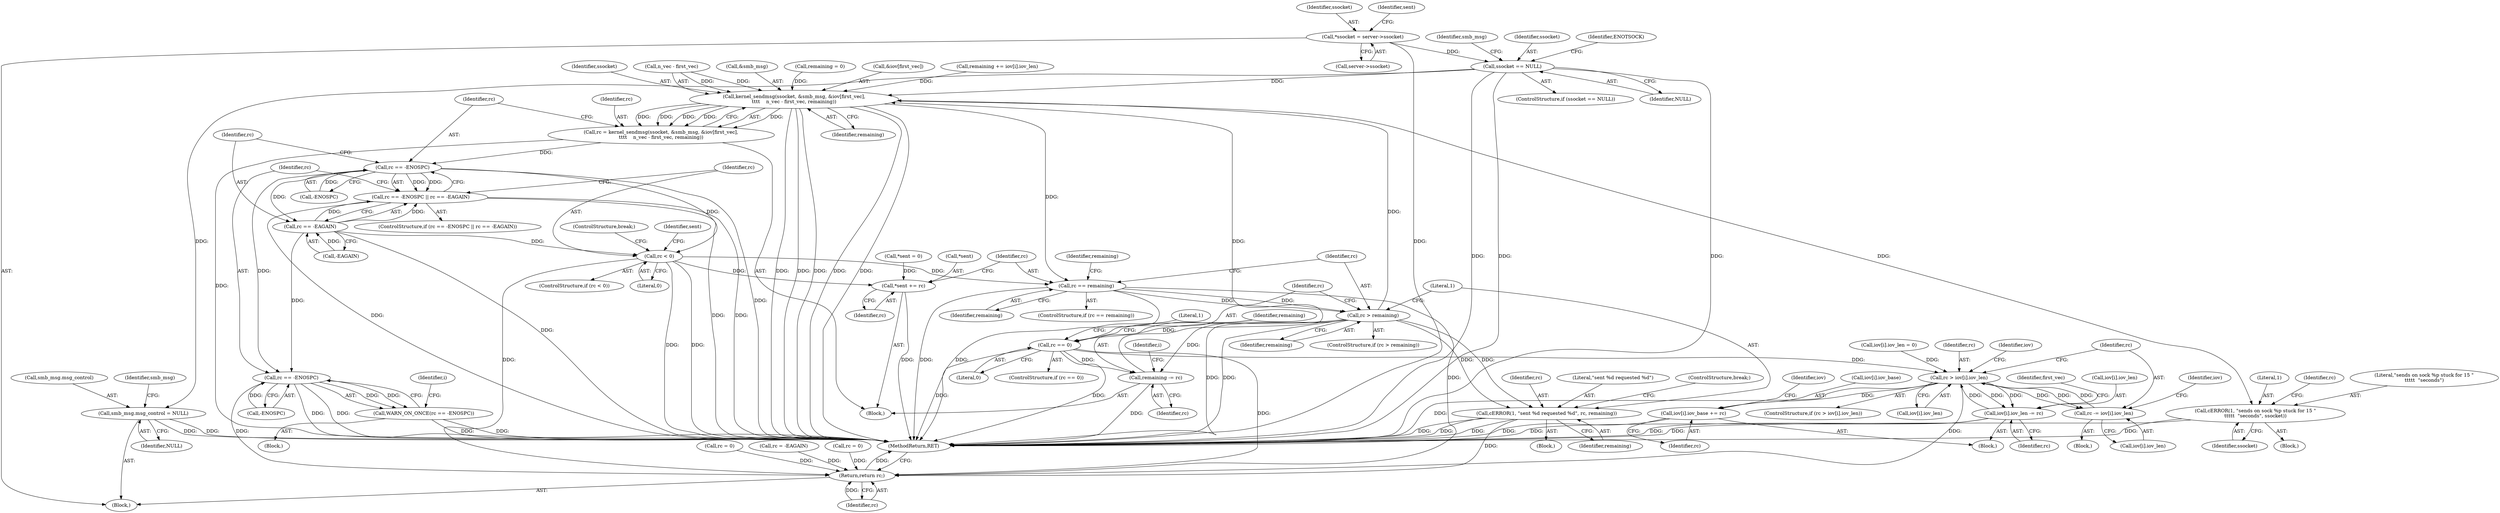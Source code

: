 digraph "0_linux_ea702b80e0bbb2448e201472127288beb82ca2fe@API" {
"1000138" [label="(Call,ssocket == NULL)"];
"1000128" [label="(Call,*ssocket = server->ssocket)"];
"1000160" [label="(Call,smb_msg.msg_control = NULL)"];
"1000214" [label="(Call,kernel_sendmsg(ssocket, &smb_msg, &iov[first_vec],\n\t\t\t\t    n_vec - first_vec, remaining))"];
"1000212" [label="(Call,rc = kernel_sendmsg(ssocket, &smb_msg, &iov[first_vec],\n\t\t\t\t    n_vec - first_vec, remaining))"];
"1000228" [label="(Call,rc == -ENOSPC)"];
"1000227" [label="(Call,rc == -ENOSPC || rc == -EAGAIN)"];
"1000232" [label="(Call,rc == -EAGAIN)"];
"1000238" [label="(Call,rc == -ENOSPC)"];
"1000237" [label="(Call,WARN_ON_ONCE(rc == -ENOSPC))"];
"1000381" [label="(Return,return rc;)"];
"1000273" [label="(Call,rc < 0)"];
"1000277" [label="(Call,*sent += rc)"];
"1000282" [label="(Call,rc == remaining)"];
"1000291" [label="(Call,rc > remaining)"];
"1000295" [label="(Call,cERROR(1, \"sent %d requested %d\", rc, remaining))"];
"1000302" [label="(Call,rc == 0)"];
"1000312" [label="(Call,remaining -= rc)"];
"1000333" [label="(Call,rc > iov[i].iov_len)"];
"1000341" [label="(Call,rc -= iov[i].iov_len)"];
"1000357" [label="(Call,iov[i].iov_base += rc)"];
"1000364" [label="(Call,iov[i].iov_len -= rc)"];
"1000258" [label="(Call,cERROR(1, \"sends on sock %p stuck for 15 \"\n\t\t\t\t\t  \"seconds\", ssocket))"];
"1000340" [label="(Block,)"];
"1000225" [label="(Identifier,remaining)"];
"1000382" [label="(Identifier,rc)"];
"1000276" [label="(ControlStructure,break;)"];
"1000281" [label="(ControlStructure,if (rc == remaining))"];
"1000234" [label="(Call,-EAGAIN)"];
"1000130" [label="(Call,server->ssocket)"];
"1000314" [label="(Identifier,rc)"];
"1000351" [label="(Identifier,iov)"];
"1000334" [label="(Identifier,rc)"];
"1000215" [label="(Identifier,ssocket)"];
"1000378" [label="(Call,rc = 0)"];
"1000137" [label="(ControlStructure,if (ssocket == NULL))"];
"1000263" [label="(Identifier,rc)"];
"1000260" [label="(Literal,\"sends on sock %p stuck for 15 \"\n\t\t\t\t\t  \"seconds\")"];
"1000280" [label="(Identifier,rc)"];
"1000212" [label="(Call,rc = kernel_sendmsg(ssocket, &smb_msg, &iov[first_vec],\n\t\t\t\t    n_vec - first_vec, remaining))"];
"1000262" [label="(Call,rc = -EAGAIN)"];
"1000226" [label="(ControlStructure,if (rc == -ENOSPC || rc == -EAGAIN))"];
"1000275" [label="(Literal,0)"];
"1000243" [label="(Identifier,i)"];
"1000367" [label="(Identifier,iov)"];
"1000240" [label="(Call,-ENOSPC)"];
"1000222" [label="(Call,n_vec - first_vec)"];
"1000279" [label="(Identifier,sent)"];
"1000342" [label="(Identifier,rc)"];
"1000313" [label="(Identifier,remaining)"];
"1000216" [label="(Call,&smb_msg)"];
"1000360" [label="(Identifier,iov)"];
"1000372" [label="(Identifier,first_vec)"];
"1000239" [label="(Identifier,rc)"];
"1000146" [label="(Identifier,smb_msg)"];
"1000357" [label="(Call,iov[i].iov_base += rc)"];
"1000161" [label="(Call,smb_msg.msg_control)"];
"1000356" [label="(Block,)"];
"1000304" [label="(Literal,0)"];
"1000133" [label="(Call,*sent = 0)"];
"1000227" [label="(Call,rc == -ENOSPC || rc == -EAGAIN)"];
"1000273" [label="(Call,rc < 0)"];
"1000312" [label="(Call,remaining -= rc)"];
"1000370" [label="(Identifier,rc)"];
"1000139" [label="(Identifier,ssocket)"];
"1000297" [label="(Literal,\"sent %d requested %d\")"];
"1000295" [label="(Call,cERROR(1, \"sent %d requested %d\", rc, remaining))"];
"1000332" [label="(ControlStructure,if (rc > iov[i].iov_len))"];
"1000333" [label="(Call,rc > iov[i].iov_len)"];
"1000278" [label="(Call,*sent)"];
"1000383" [label="(MethodReturn,RET)"];
"1000228" [label="(Call,rc == -ENOSPC)"];
"1000236" [label="(Block,)"];
"1000230" [label="(Call,-ENOSPC)"];
"1000277" [label="(Call,*sent += rc)"];
"1000187" [label="(Call,remaining = 0)"];
"1000343" [label="(Call,iov[i].iov_len)"];
"1000233" [label="(Identifier,rc)"];
"1000294" [label="(Block,)"];
"1000282" [label="(Call,rc == remaining)"];
"1000363" [label="(Identifier,rc)"];
"1000292" [label="(Identifier,rc)"];
"1000232" [label="(Call,rc == -EAGAIN)"];
"1000335" [label="(Call,iov[i].iov_len)"];
"1000112" [label="(Block,)"];
"1000218" [label="(Call,&iov[first_vec])"];
"1000274" [label="(Identifier,rc)"];
"1000358" [label="(Call,iov[i].iov_base)"];
"1000164" [label="(Identifier,NULL)"];
"1000140" [label="(Identifier,NULL)"];
"1000365" [label="(Call,iov[i].iov_len)"];
"1000129" [label="(Identifier,ssocket)"];
"1000238" [label="(Call,rc == -ENOSPC)"];
"1000135" [label="(Identifier,sent)"];
"1000261" [label="(Identifier,ssocket)"];
"1000214" [label="(Call,kernel_sendmsg(ssocket, &smb_msg, &iov[first_vec],\n\t\t\t\t    n_vec - first_vec, remaining))"];
"1000307" [label="(Literal,1)"];
"1000229" [label="(Identifier,rc)"];
"1000348" [label="(Call,iov[i].iov_len = 0)"];
"1000272" [label="(ControlStructure,if (rc < 0))"];
"1000341" [label="(Call,rc -= iov[i].iov_len)"];
"1000143" [label="(Identifier,ENOTSOCK)"];
"1000300" [label="(ControlStructure,break;)"];
"1000293" [label="(Identifier,remaining)"];
"1000128" [label="(Call,*ssocket = server->ssocket)"];
"1000258" [label="(Call,cERROR(1, \"sends on sock %p stuck for 15 \"\n\t\t\t\t\t  \"seconds\", ssocket))"];
"1000283" [label="(Identifier,rc)"];
"1000160" [label="(Call,smb_msg.msg_control = NULL)"];
"1000138" [label="(Call,ssocket == NULL)"];
"1000301" [label="(ControlStructure,if (rc == 0))"];
"1000381" [label="(Return,return rc;)"];
"1000211" [label="(Block,)"];
"1000296" [label="(Literal,1)"];
"1000290" [label="(ControlStructure,if (rc > remaining))"];
"1000114" [label="(Call,rc = 0)"];
"1000317" [label="(Identifier,i)"];
"1000291" [label="(Call,rc > remaining)"];
"1000299" [label="(Identifier,remaining)"];
"1000298" [label="(Identifier,rc)"];
"1000303" [label="(Identifier,rc)"];
"1000259" [label="(Literal,1)"];
"1000199" [label="(Call,remaining += iov[i].iov_len)"];
"1000284" [label="(Identifier,remaining)"];
"1000237" [label="(Call,WARN_ON_ONCE(rc == -ENOSPC))"];
"1000213" [label="(Identifier,rc)"];
"1000302" [label="(Call,rc == 0)"];
"1000257" [label="(Block,)"];
"1000287" [label="(Identifier,remaining)"];
"1000167" [label="(Identifier,smb_msg)"];
"1000364" [label="(Call,iov[i].iov_len -= rc)"];
"1000138" -> "1000137"  [label="AST: "];
"1000138" -> "1000140"  [label="CFG: "];
"1000139" -> "1000138"  [label="AST: "];
"1000140" -> "1000138"  [label="AST: "];
"1000143" -> "1000138"  [label="CFG: "];
"1000146" -> "1000138"  [label="CFG: "];
"1000138" -> "1000383"  [label="DDG: "];
"1000138" -> "1000383"  [label="DDG: "];
"1000138" -> "1000383"  [label="DDG: "];
"1000128" -> "1000138"  [label="DDG: "];
"1000138" -> "1000160"  [label="DDG: "];
"1000138" -> "1000214"  [label="DDG: "];
"1000128" -> "1000112"  [label="AST: "];
"1000128" -> "1000130"  [label="CFG: "];
"1000129" -> "1000128"  [label="AST: "];
"1000130" -> "1000128"  [label="AST: "];
"1000135" -> "1000128"  [label="CFG: "];
"1000128" -> "1000383"  [label="DDG: "];
"1000160" -> "1000112"  [label="AST: "];
"1000160" -> "1000164"  [label="CFG: "];
"1000161" -> "1000160"  [label="AST: "];
"1000164" -> "1000160"  [label="AST: "];
"1000167" -> "1000160"  [label="CFG: "];
"1000160" -> "1000383"  [label="DDG: "];
"1000160" -> "1000383"  [label="DDG: "];
"1000214" -> "1000212"  [label="AST: "];
"1000214" -> "1000225"  [label="CFG: "];
"1000215" -> "1000214"  [label="AST: "];
"1000216" -> "1000214"  [label="AST: "];
"1000218" -> "1000214"  [label="AST: "];
"1000222" -> "1000214"  [label="AST: "];
"1000225" -> "1000214"  [label="AST: "];
"1000212" -> "1000214"  [label="CFG: "];
"1000214" -> "1000383"  [label="DDG: "];
"1000214" -> "1000383"  [label="DDG: "];
"1000214" -> "1000383"  [label="DDG: "];
"1000214" -> "1000383"  [label="DDG: "];
"1000214" -> "1000383"  [label="DDG: "];
"1000214" -> "1000212"  [label="DDG: "];
"1000214" -> "1000212"  [label="DDG: "];
"1000214" -> "1000212"  [label="DDG: "];
"1000214" -> "1000212"  [label="DDG: "];
"1000214" -> "1000212"  [label="DDG: "];
"1000222" -> "1000214"  [label="DDG: "];
"1000222" -> "1000214"  [label="DDG: "];
"1000187" -> "1000214"  [label="DDG: "];
"1000312" -> "1000214"  [label="DDG: "];
"1000291" -> "1000214"  [label="DDG: "];
"1000199" -> "1000214"  [label="DDG: "];
"1000214" -> "1000258"  [label="DDG: "];
"1000214" -> "1000282"  [label="DDG: "];
"1000212" -> "1000211"  [label="AST: "];
"1000213" -> "1000212"  [label="AST: "];
"1000229" -> "1000212"  [label="CFG: "];
"1000212" -> "1000383"  [label="DDG: "];
"1000212" -> "1000228"  [label="DDG: "];
"1000228" -> "1000227"  [label="AST: "];
"1000228" -> "1000230"  [label="CFG: "];
"1000229" -> "1000228"  [label="AST: "];
"1000230" -> "1000228"  [label="AST: "];
"1000233" -> "1000228"  [label="CFG: "];
"1000227" -> "1000228"  [label="CFG: "];
"1000228" -> "1000383"  [label="DDG: "];
"1000228" -> "1000227"  [label="DDG: "];
"1000228" -> "1000227"  [label="DDG: "];
"1000230" -> "1000228"  [label="DDG: "];
"1000228" -> "1000232"  [label="DDG: "];
"1000228" -> "1000238"  [label="DDG: "];
"1000228" -> "1000273"  [label="DDG: "];
"1000227" -> "1000226"  [label="AST: "];
"1000227" -> "1000232"  [label="CFG: "];
"1000232" -> "1000227"  [label="AST: "];
"1000239" -> "1000227"  [label="CFG: "];
"1000274" -> "1000227"  [label="CFG: "];
"1000227" -> "1000383"  [label="DDG: "];
"1000227" -> "1000383"  [label="DDG: "];
"1000227" -> "1000383"  [label="DDG: "];
"1000232" -> "1000227"  [label="DDG: "];
"1000232" -> "1000227"  [label="DDG: "];
"1000232" -> "1000234"  [label="CFG: "];
"1000233" -> "1000232"  [label="AST: "];
"1000234" -> "1000232"  [label="AST: "];
"1000232" -> "1000383"  [label="DDG: "];
"1000234" -> "1000232"  [label="DDG: "];
"1000232" -> "1000238"  [label="DDG: "];
"1000232" -> "1000273"  [label="DDG: "];
"1000238" -> "1000237"  [label="AST: "];
"1000238" -> "1000240"  [label="CFG: "];
"1000239" -> "1000238"  [label="AST: "];
"1000240" -> "1000238"  [label="AST: "];
"1000237" -> "1000238"  [label="CFG: "];
"1000238" -> "1000383"  [label="DDG: "];
"1000238" -> "1000383"  [label="DDG: "];
"1000238" -> "1000237"  [label="DDG: "];
"1000238" -> "1000237"  [label="DDG: "];
"1000240" -> "1000238"  [label="DDG: "];
"1000238" -> "1000381"  [label="DDG: "];
"1000237" -> "1000236"  [label="AST: "];
"1000243" -> "1000237"  [label="CFG: "];
"1000237" -> "1000383"  [label="DDG: "];
"1000237" -> "1000383"  [label="DDG: "];
"1000381" -> "1000112"  [label="AST: "];
"1000381" -> "1000382"  [label="CFG: "];
"1000382" -> "1000381"  [label="AST: "];
"1000383" -> "1000381"  [label="CFG: "];
"1000381" -> "1000383"  [label="DDG: "];
"1000382" -> "1000381"  [label="DDG: "];
"1000295" -> "1000381"  [label="DDG: "];
"1000302" -> "1000381"  [label="DDG: "];
"1000282" -> "1000381"  [label="DDG: "];
"1000262" -> "1000381"  [label="DDG: "];
"1000378" -> "1000381"  [label="DDG: "];
"1000114" -> "1000381"  [label="DDG: "];
"1000273" -> "1000381"  [label="DDG: "];
"1000333" -> "1000381"  [label="DDG: "];
"1000273" -> "1000272"  [label="AST: "];
"1000273" -> "1000275"  [label="CFG: "];
"1000274" -> "1000273"  [label="AST: "];
"1000275" -> "1000273"  [label="AST: "];
"1000276" -> "1000273"  [label="CFG: "];
"1000279" -> "1000273"  [label="CFG: "];
"1000273" -> "1000383"  [label="DDG: "];
"1000273" -> "1000383"  [label="DDG: "];
"1000273" -> "1000277"  [label="DDG: "];
"1000273" -> "1000282"  [label="DDG: "];
"1000277" -> "1000211"  [label="AST: "];
"1000277" -> "1000280"  [label="CFG: "];
"1000278" -> "1000277"  [label="AST: "];
"1000280" -> "1000277"  [label="AST: "];
"1000283" -> "1000277"  [label="CFG: "];
"1000277" -> "1000383"  [label="DDG: "];
"1000133" -> "1000277"  [label="DDG: "];
"1000282" -> "1000281"  [label="AST: "];
"1000282" -> "1000284"  [label="CFG: "];
"1000283" -> "1000282"  [label="AST: "];
"1000284" -> "1000282"  [label="AST: "];
"1000287" -> "1000282"  [label="CFG: "];
"1000292" -> "1000282"  [label="CFG: "];
"1000282" -> "1000383"  [label="DDG: "];
"1000282" -> "1000383"  [label="DDG: "];
"1000282" -> "1000291"  [label="DDG: "];
"1000282" -> "1000291"  [label="DDG: "];
"1000291" -> "1000290"  [label="AST: "];
"1000291" -> "1000293"  [label="CFG: "];
"1000292" -> "1000291"  [label="AST: "];
"1000293" -> "1000291"  [label="AST: "];
"1000296" -> "1000291"  [label="CFG: "];
"1000303" -> "1000291"  [label="CFG: "];
"1000291" -> "1000383"  [label="DDG: "];
"1000291" -> "1000383"  [label="DDG: "];
"1000291" -> "1000295"  [label="DDG: "];
"1000291" -> "1000295"  [label="DDG: "];
"1000291" -> "1000302"  [label="DDG: "];
"1000291" -> "1000312"  [label="DDG: "];
"1000295" -> "1000294"  [label="AST: "];
"1000295" -> "1000299"  [label="CFG: "];
"1000296" -> "1000295"  [label="AST: "];
"1000297" -> "1000295"  [label="AST: "];
"1000298" -> "1000295"  [label="AST: "];
"1000299" -> "1000295"  [label="AST: "];
"1000300" -> "1000295"  [label="CFG: "];
"1000295" -> "1000383"  [label="DDG: "];
"1000295" -> "1000383"  [label="DDG: "];
"1000295" -> "1000383"  [label="DDG: "];
"1000302" -> "1000301"  [label="AST: "];
"1000302" -> "1000304"  [label="CFG: "];
"1000303" -> "1000302"  [label="AST: "];
"1000304" -> "1000302"  [label="AST: "];
"1000307" -> "1000302"  [label="CFG: "];
"1000313" -> "1000302"  [label="CFG: "];
"1000302" -> "1000383"  [label="DDG: "];
"1000302" -> "1000383"  [label="DDG: "];
"1000302" -> "1000312"  [label="DDG: "];
"1000302" -> "1000333"  [label="DDG: "];
"1000312" -> "1000211"  [label="AST: "];
"1000312" -> "1000314"  [label="CFG: "];
"1000313" -> "1000312"  [label="AST: "];
"1000314" -> "1000312"  [label="AST: "];
"1000317" -> "1000312"  [label="CFG: "];
"1000312" -> "1000383"  [label="DDG: "];
"1000333" -> "1000332"  [label="AST: "];
"1000333" -> "1000335"  [label="CFG: "];
"1000334" -> "1000333"  [label="AST: "];
"1000335" -> "1000333"  [label="AST: "];
"1000342" -> "1000333"  [label="CFG: "];
"1000360" -> "1000333"  [label="CFG: "];
"1000333" -> "1000383"  [label="DDG: "];
"1000341" -> "1000333"  [label="DDG: "];
"1000364" -> "1000333"  [label="DDG: "];
"1000348" -> "1000333"  [label="DDG: "];
"1000333" -> "1000341"  [label="DDG: "];
"1000333" -> "1000341"  [label="DDG: "];
"1000333" -> "1000357"  [label="DDG: "];
"1000333" -> "1000364"  [label="DDG: "];
"1000333" -> "1000364"  [label="DDG: "];
"1000341" -> "1000340"  [label="AST: "];
"1000341" -> "1000343"  [label="CFG: "];
"1000342" -> "1000341"  [label="AST: "];
"1000343" -> "1000341"  [label="AST: "];
"1000351" -> "1000341"  [label="CFG: "];
"1000357" -> "1000356"  [label="AST: "];
"1000357" -> "1000363"  [label="CFG: "];
"1000358" -> "1000357"  [label="AST: "];
"1000363" -> "1000357"  [label="AST: "];
"1000367" -> "1000357"  [label="CFG: "];
"1000357" -> "1000383"  [label="DDG: "];
"1000364" -> "1000356"  [label="AST: "];
"1000364" -> "1000370"  [label="CFG: "];
"1000365" -> "1000364"  [label="AST: "];
"1000370" -> "1000364"  [label="AST: "];
"1000372" -> "1000364"  [label="CFG: "];
"1000364" -> "1000383"  [label="DDG: "];
"1000364" -> "1000383"  [label="DDG: "];
"1000258" -> "1000257"  [label="AST: "];
"1000258" -> "1000261"  [label="CFG: "];
"1000259" -> "1000258"  [label="AST: "];
"1000260" -> "1000258"  [label="AST: "];
"1000261" -> "1000258"  [label="AST: "];
"1000263" -> "1000258"  [label="CFG: "];
"1000258" -> "1000383"  [label="DDG: "];
"1000258" -> "1000383"  [label="DDG: "];
}
